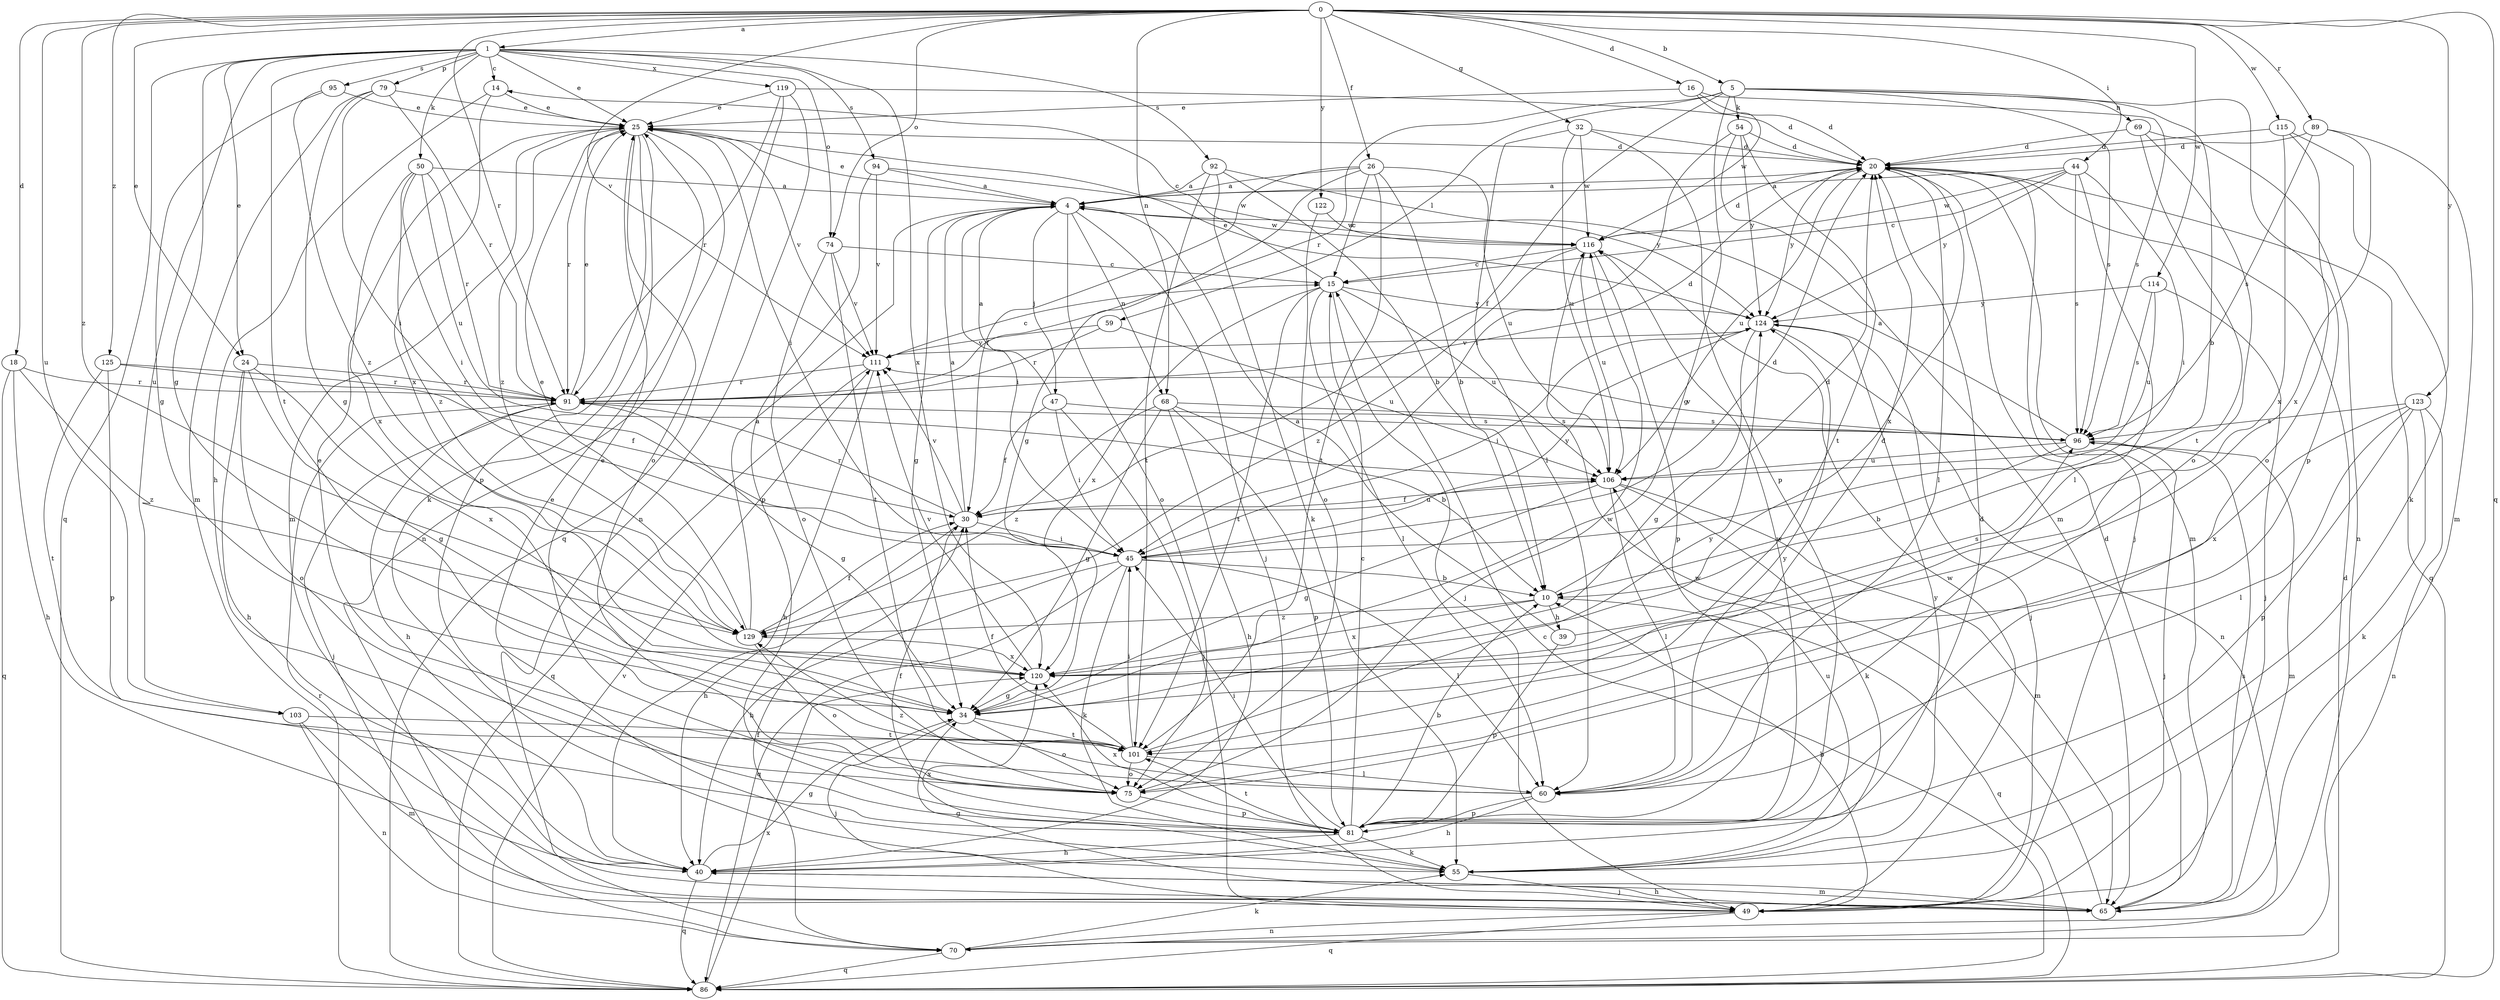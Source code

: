strict digraph  {
0;
1;
4;
5;
10;
14;
15;
16;
18;
20;
24;
25;
26;
30;
32;
34;
39;
40;
44;
45;
47;
49;
50;
54;
55;
59;
60;
65;
68;
69;
70;
74;
75;
79;
81;
86;
89;
91;
92;
94;
95;
96;
101;
103;
106;
111;
114;
115;
116;
119;
120;
122;
123;
124;
125;
129;
0 -> 1  [label=a];
0 -> 5  [label=b];
0 -> 16  [label=d];
0 -> 18  [label=d];
0 -> 24  [label=e];
0 -> 26  [label=f];
0 -> 32  [label=g];
0 -> 44  [label=i];
0 -> 68  [label=n];
0 -> 74  [label=o];
0 -> 86  [label=q];
0 -> 89  [label=r];
0 -> 91  [label=r];
0 -> 103  [label=u];
0 -> 111  [label=v];
0 -> 114  [label=w];
0 -> 115  [label=w];
0 -> 122  [label=y];
0 -> 123  [label=y];
0 -> 125  [label=z];
0 -> 129  [label=z];
1 -> 14  [label=c];
1 -> 24  [label=e];
1 -> 25  [label=e];
1 -> 34  [label=g];
1 -> 50  [label=k];
1 -> 74  [label=o];
1 -> 79  [label=p];
1 -> 86  [label=q];
1 -> 92  [label=s];
1 -> 94  [label=s];
1 -> 95  [label=s];
1 -> 101  [label=t];
1 -> 103  [label=u];
1 -> 119  [label=x];
1 -> 120  [label=x];
4 -> 25  [label=e];
4 -> 34  [label=g];
4 -> 45  [label=i];
4 -> 47  [label=j];
4 -> 49  [label=j];
4 -> 68  [label=n];
4 -> 75  [label=o];
4 -> 116  [label=w];
5 -> 10  [label=b];
5 -> 30  [label=f];
5 -> 34  [label=g];
5 -> 54  [label=k];
5 -> 59  [label=l];
5 -> 69  [label=n];
5 -> 81  [label=p];
5 -> 91  [label=r];
5 -> 96  [label=s];
10 -> 20  [label=d];
10 -> 39  [label=h];
10 -> 86  [label=q];
10 -> 120  [label=x];
10 -> 129  [label=z];
14 -> 25  [label=e];
14 -> 40  [label=h];
14 -> 120  [label=x];
15 -> 14  [label=c];
15 -> 49  [label=j];
15 -> 60  [label=l];
15 -> 101  [label=t];
15 -> 106  [label=u];
15 -> 120  [label=x];
15 -> 124  [label=y];
16 -> 20  [label=d];
16 -> 25  [label=e];
16 -> 96  [label=s];
16 -> 116  [label=w];
18 -> 40  [label=h];
18 -> 86  [label=q];
18 -> 91  [label=r];
18 -> 129  [label=z];
20 -> 4  [label=a];
20 -> 49  [label=j];
20 -> 60  [label=l];
20 -> 65  [label=m];
20 -> 86  [label=q];
20 -> 106  [label=u];
20 -> 120  [label=x];
20 -> 124  [label=y];
24 -> 34  [label=g];
24 -> 40  [label=h];
24 -> 75  [label=o];
24 -> 91  [label=r];
24 -> 120  [label=x];
25 -> 20  [label=d];
25 -> 45  [label=i];
25 -> 55  [label=k];
25 -> 65  [label=m];
25 -> 70  [label=n];
25 -> 75  [label=o];
25 -> 81  [label=p];
25 -> 91  [label=r];
25 -> 111  [label=v];
25 -> 129  [label=z];
26 -> 4  [label=a];
26 -> 10  [label=b];
26 -> 15  [label=c];
26 -> 30  [label=f];
26 -> 34  [label=g];
26 -> 101  [label=t];
26 -> 106  [label=u];
30 -> 4  [label=a];
30 -> 40  [label=h];
30 -> 45  [label=i];
30 -> 91  [label=r];
30 -> 106  [label=u];
30 -> 111  [label=v];
32 -> 20  [label=d];
32 -> 60  [label=l];
32 -> 81  [label=p];
32 -> 106  [label=u];
32 -> 116  [label=w];
34 -> 20  [label=d];
34 -> 49  [label=j];
34 -> 75  [label=o];
34 -> 101  [label=t];
39 -> 4  [label=a];
39 -> 81  [label=p];
39 -> 96  [label=s];
40 -> 20  [label=d];
40 -> 34  [label=g];
40 -> 65  [label=m];
40 -> 86  [label=q];
44 -> 4  [label=a];
44 -> 15  [label=c];
44 -> 45  [label=i];
44 -> 60  [label=l];
44 -> 96  [label=s];
44 -> 116  [label=w];
44 -> 124  [label=y];
45 -> 10  [label=b];
45 -> 20  [label=d];
45 -> 40  [label=h];
45 -> 55  [label=k];
45 -> 60  [label=l];
45 -> 86  [label=q];
45 -> 124  [label=y];
47 -> 4  [label=a];
47 -> 30  [label=f];
47 -> 45  [label=i];
47 -> 49  [label=j];
47 -> 96  [label=s];
49 -> 10  [label=b];
49 -> 70  [label=n];
49 -> 86  [label=q];
49 -> 116  [label=w];
50 -> 4  [label=a];
50 -> 45  [label=i];
50 -> 91  [label=r];
50 -> 106  [label=u];
50 -> 120  [label=x];
50 -> 129  [label=z];
54 -> 20  [label=d];
54 -> 45  [label=i];
54 -> 65  [label=m];
54 -> 101  [label=t];
54 -> 124  [label=y];
55 -> 25  [label=e];
55 -> 49  [label=j];
55 -> 106  [label=u];
55 -> 120  [label=x];
55 -> 124  [label=y];
59 -> 91  [label=r];
59 -> 106  [label=u];
59 -> 111  [label=v];
60 -> 25  [label=e];
60 -> 40  [label=h];
60 -> 81  [label=p];
60 -> 124  [label=y];
60 -> 129  [label=z];
65 -> 20  [label=d];
65 -> 34  [label=g];
65 -> 40  [label=h];
65 -> 96  [label=s];
65 -> 116  [label=w];
68 -> 10  [label=b];
68 -> 34  [label=g];
68 -> 40  [label=h];
68 -> 81  [label=p];
68 -> 96  [label=s];
68 -> 129  [label=z];
69 -> 20  [label=d];
69 -> 70  [label=n];
69 -> 75  [label=o];
69 -> 101  [label=t];
70 -> 30  [label=f];
70 -> 55  [label=k];
70 -> 86  [label=q];
74 -> 15  [label=c];
74 -> 75  [label=o];
74 -> 101  [label=t];
74 -> 111  [label=v];
75 -> 25  [label=e];
75 -> 81  [label=p];
75 -> 116  [label=w];
79 -> 25  [label=e];
79 -> 34  [label=g];
79 -> 45  [label=i];
79 -> 65  [label=m];
79 -> 91  [label=r];
81 -> 10  [label=b];
81 -> 15  [label=c];
81 -> 30  [label=f];
81 -> 40  [label=h];
81 -> 45  [label=i];
81 -> 55  [label=k];
81 -> 101  [label=t];
81 -> 116  [label=w];
81 -> 120  [label=x];
86 -> 15  [label=c];
86 -> 20  [label=d];
86 -> 91  [label=r];
86 -> 111  [label=v];
86 -> 120  [label=x];
89 -> 20  [label=d];
89 -> 65  [label=m];
89 -> 96  [label=s];
89 -> 120  [label=x];
91 -> 20  [label=d];
91 -> 25  [label=e];
91 -> 34  [label=g];
91 -> 40  [label=h];
91 -> 49  [label=j];
91 -> 96  [label=s];
92 -> 4  [label=a];
92 -> 10  [label=b];
92 -> 55  [label=k];
92 -> 101  [label=t];
92 -> 124  [label=y];
94 -> 4  [label=a];
94 -> 81  [label=p];
94 -> 111  [label=v];
94 -> 116  [label=w];
95 -> 25  [label=e];
95 -> 34  [label=g];
95 -> 129  [label=z];
96 -> 4  [label=a];
96 -> 10  [label=b];
96 -> 49  [label=j];
96 -> 65  [label=m];
96 -> 106  [label=u];
96 -> 111  [label=v];
101 -> 30  [label=f];
101 -> 45  [label=i];
101 -> 60  [label=l];
101 -> 75  [label=o];
101 -> 124  [label=y];
103 -> 65  [label=m];
103 -> 70  [label=n];
103 -> 101  [label=t];
106 -> 30  [label=f];
106 -> 34  [label=g];
106 -> 55  [label=k];
106 -> 60  [label=l];
106 -> 65  [label=m];
111 -> 15  [label=c];
111 -> 40  [label=h];
111 -> 86  [label=q];
111 -> 91  [label=r];
114 -> 49  [label=j];
114 -> 96  [label=s];
114 -> 106  [label=u];
114 -> 124  [label=y];
115 -> 20  [label=d];
115 -> 55  [label=k];
115 -> 75  [label=o];
115 -> 120  [label=x];
116 -> 15  [label=c];
116 -> 20  [label=d];
116 -> 81  [label=p];
116 -> 106  [label=u];
116 -> 129  [label=z];
119 -> 20  [label=d];
119 -> 25  [label=e];
119 -> 70  [label=n];
119 -> 86  [label=q];
119 -> 91  [label=r];
120 -> 34  [label=g];
120 -> 111  [label=v];
122 -> 75  [label=o];
122 -> 116  [label=w];
123 -> 55  [label=k];
123 -> 60  [label=l];
123 -> 70  [label=n];
123 -> 81  [label=p];
123 -> 96  [label=s];
123 -> 120  [label=x];
124 -> 25  [label=e];
124 -> 34  [label=g];
124 -> 45  [label=i];
124 -> 49  [label=j];
124 -> 70  [label=n];
124 -> 111  [label=v];
125 -> 30  [label=f];
125 -> 81  [label=p];
125 -> 91  [label=r];
125 -> 101  [label=t];
129 -> 4  [label=a];
129 -> 25  [label=e];
129 -> 30  [label=f];
129 -> 75  [label=o];
129 -> 120  [label=x];
}

